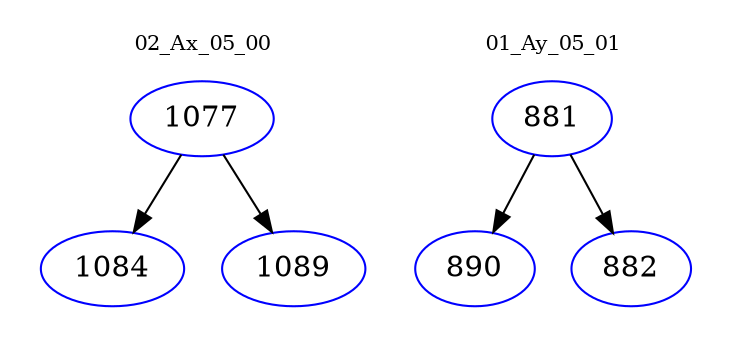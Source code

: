 digraph{
subgraph cluster_0 {
color = white
label = "02_Ax_05_00";
fontsize=10;
T0_1077 [label="1077", color="blue"]
T0_1077 -> T0_1084 [color="black"]
T0_1084 [label="1084", color="blue"]
T0_1077 -> T0_1089 [color="black"]
T0_1089 [label="1089", color="blue"]
}
subgraph cluster_1 {
color = white
label = "01_Ay_05_01";
fontsize=10;
T1_881 [label="881", color="blue"]
T1_881 -> T1_890 [color="black"]
T1_890 [label="890", color="blue"]
T1_881 -> T1_882 [color="black"]
T1_882 [label="882", color="blue"]
}
}
